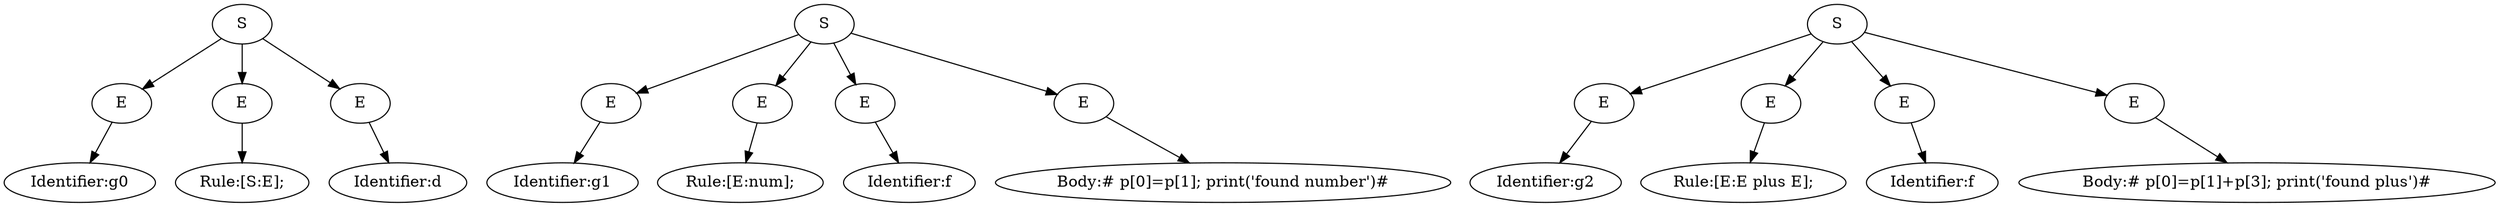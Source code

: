 digraph G { ordering=out 
n0 [ label = "Identifier:g0"];
n1 [ label = "E"];
n1->n0;
n2 [ label = "Rule:[S:E];"];
n3 [ label = "E"];
n3->n2;
n4 [ label = "Identifier:d"];
n5 [ label = "E"];
n5->n4;
n6 [ label = "S"];
n6->n1;
n6->n3;
n6->n5;
n7 [ label = "Identifier:g1"];
n8 [ label = "E"];
n8->n7;
n9 [ label = "Rule:[E:num];"];
n10 [ label = "E"];
n10->n9;
n11 [ label = "Identifier:f"];
n12 [ label = "E"];
n12->n11;
n13 [ label = "Body:# p[0]=p[1]; print('found number')#"];
n14 [ label = "E"];
n14->n13;
n15 [ label = "S"];
n15->n8;
n15->n10;
n15->n12;
n15->n14;
n16 [ label = "Identifier:g2"];
n17 [ label = "E"];
n17->n16;
n18 [ label = "Rule:[E:E plus E];"];
n19 [ label = "E"];
n19->n18;
n20 [ label = "Identifier:f"];
n21 [ label = "E"];
n21->n20;
n22 [ label = "Body:# p[0]=p[1]+p[3]; print('found plus')#"];
n23 [ label = "E"];
n23->n22;
n24 [ label = "S"];
n24->n17;
n24->n19;
n24->n21;
n24->n23;
}